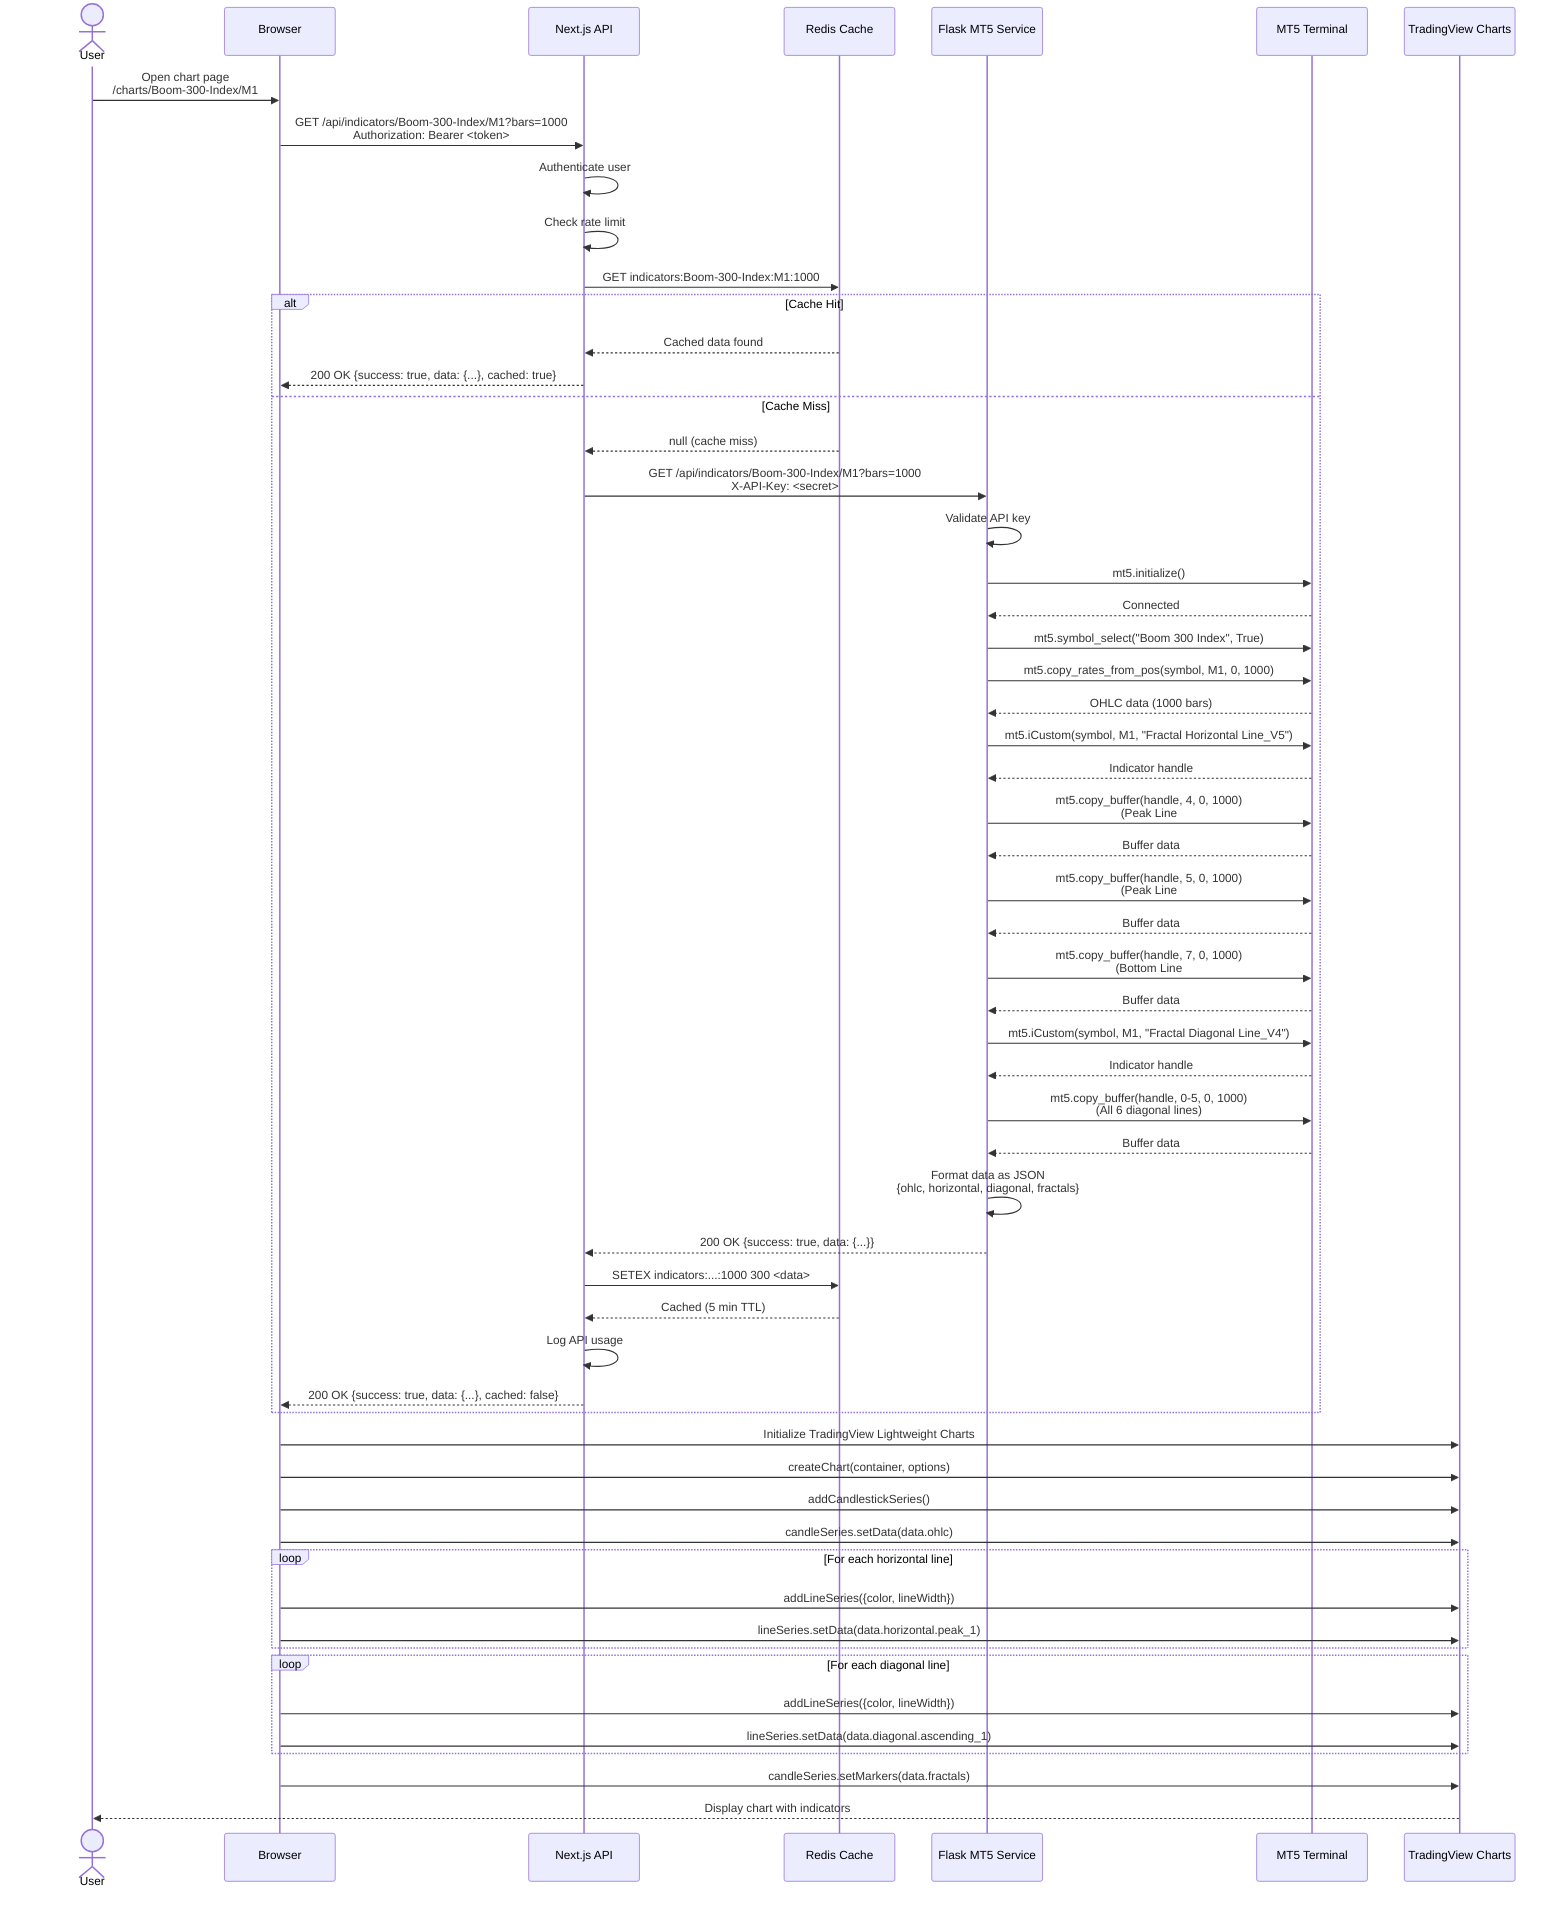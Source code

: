 sequenceDiagram
    actor User
    participant Browser
    participant NextAPI as Next.js API
    participant Redis as Redis Cache
    participant Flask as Flask MT5 Service
    participant MT5 as MT5 Terminal
    participant Charts as TradingView Charts
    
    User->>Browser: Open chart page<br/>/charts/Boom-300-Index/M1
    Browser->>NextAPI: GET /api/indicators/Boom-300-Index/M1?bars=1000<br/>Authorization: Bearer <token>
    
    NextAPI->>NextAPI: Authenticate user
    NextAPI->>NextAPI: Check rate limit
    
    NextAPI->>Redis: GET indicators:Boom-300-Index:M1:1000
    
    alt Cache Hit
        Redis-->>NextAPI: Cached data found
        NextAPI-->>Browser: 200 OK {success: true, data: {...}, cached: true}
    else Cache Miss
        Redis-->>NextAPI: null (cache miss)
        
        NextAPI->>Flask: GET /api/indicators/Boom-300-Index/M1?bars=1000<br/>X-API-Key: <secret>
        
        Flask->>Flask: Validate API key
        Flask->>MT5: mt5.initialize()
        MT5-->>Flask: Connected
        
        Flask->>MT5: mt5.symbol_select("Boom 300 Index", True)
        Flask->>MT5: mt5.copy_rates_from_pos(symbol, M1, 0, 1000)
        MT5-->>Flask: OHLC data (1000 bars)
        
        Flask->>MT5: mt5.iCustom(symbol, M1, "Fractal Horizontal Line_V5")
        MT5-->>Flask: Indicator handle
        
        Flask->>MT5: mt5.copy_buffer(handle, 4, 0, 1000)<br/>(Peak Line #1)
        MT5-->>Flask: Buffer data
        
        Flask->>MT5: mt5.copy_buffer(handle, 5, 0, 1000)<br/>(Peak Line #2)
        MT5-->>Flask: Buffer data
        
        Flask->>MT5: mt5.copy_buffer(handle, 7, 0, 1000)<br/>(Bottom Line #1)
        MT5-->>Flask: Buffer data
        
        Flask->>MT5: mt5.iCustom(symbol, M1, "Fractal Diagonal Line_V4")
        MT5-->>Flask: Indicator handle
        
        Flask->>MT5: mt5.copy_buffer(handle, 0-5, 0, 1000)<br/>(All 6 diagonal lines)
        MT5-->>Flask: Buffer data
        
        Flask->>Flask: Format data as JSON<br/>{ohlc, horizontal, diagonal, fractals}
        Flask-->>NextAPI: 200 OK {success: true, data: {...}}
        
        NextAPI->>Redis: SETEX indicators:...:1000 300 <data>
        Redis-->>NextAPI: Cached (5 min TTL)
        
        NextAPI->>NextAPI: Log API usage
        NextAPI-->>Browser: 200 OK {success: true, data: {...}, cached: false}
    end
    
    Browser->>Charts: Initialize TradingView Lightweight Charts
    Browser->>Charts: createChart(container, options)
    Browser->>Charts: addCandlestickSeries()
    Browser->>Charts: candleSeries.setData(data.ohlc)
    
    loop For each horizontal line
        Browser->>Charts: addLineSeries({color, lineWidth})
        Browser->>Charts: lineSeries.setData(data.horizontal.peak_1)
    end
    
    loop For each diagonal line
        Browser->>Charts: addLineSeries({color, lineWidth})
        Browser->>Charts: lineSeries.setData(data.diagonal.ascending_1)
    end
    
    Browser->>Charts: candleSeries.setMarkers(data.fractals)
    
    Charts-->>User: Display chart with indicators